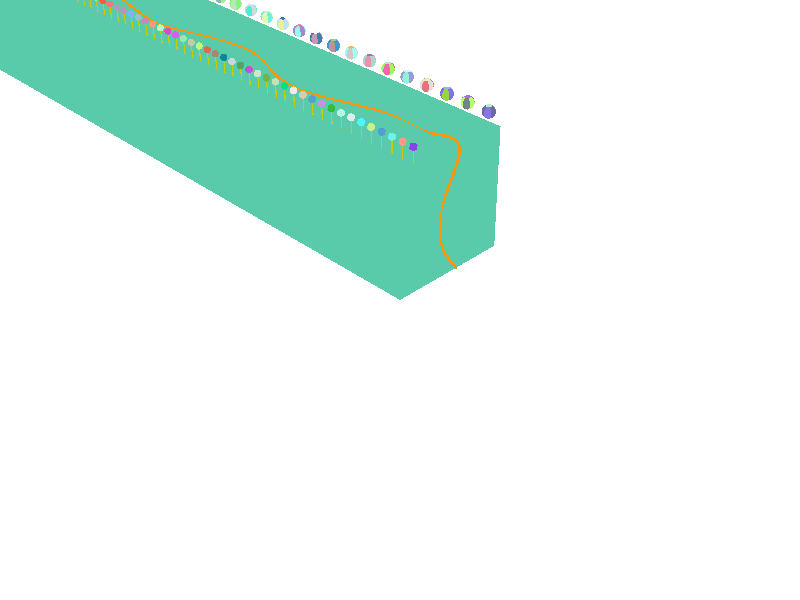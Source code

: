 #include "colors.inc"
#include "shapes.inc"
#include "shapes2.inc"
#include "consts.inc"
#include "glass.inc"
#include "textures.inc"

background { Black }

/** declarations: */

#declare BOX_HEIGHT = 40;
#declare BOX_WIDTH = 40;
#declare BOX_LENGTH = 500;

#declare STREET_WIDTH = 15;

#declare CONE_DISTANCE_TO_FLOOR = 1;
#declare CONE_HEIGHT = 4;

#declare AMBIENT_BORDER_DISTANCE = 3;

#declare CONE_NEIGHBOUR_DISTANCE = 4;
#declare BALL_NEIGHBOUR_DISTANCE = 8;


#declare BOX_COLOR = color rgb< 0.1, 0.6, 0.4>;


#declare CONE_1_LOC_START = <AMBIENT_BORDER_DISTANCE,BOX_HEIGHT + CONE_DISTANCE_TO_FLOOR,0.5>;
#declare CONE_1_LOC_END = <AMBIENT_BORDER_DISTANCE,BOX_HEIGHT + CONE_DISTANCE_TO_FLOOR + CONE_HEIGHT,0.5>;
#declare CONE_1_TOPPING_LOC_CENTER = <AMBIENT_BORDER_DISTANCE,46,0.5>;

//------ Randoms ---------------------
#declare Random_1 = seed (1432);
#declare Random_2 = seed (7242);
#declare Random_3 = seed (9912);
//------------------------------------

//------ Object declarations ---------
#declare Fancy_pillar = 
cone { CONE_1_LOC_START, 0.2, CONE_1_LOC_END, 0.15
        texture {
          pigment { color rgb< 0.5, 0.5, 0>*1.2 }
        } 
     }

#declare Fancy_pillar_top = object{
  Icosahedron
  pigment { Blue filter 0.8 }
  hollow
  interior{ ior Diamond_Ior } //Plexiglas_Ior
  finish { ambient rgb <0.4,0.2,0.5> }
  rotate <0,-90*clock, 0>
  translate CONE_1_TOPPING_LOC_CENTER
}

#declare Ball =
sphere{<0,0,0>,2
       texture{pigment{checker Blue, Orange}
              finish {ambient 0.15
                       diffuse 0.85
                       phong 1}
              }
        rotate<0, 30*clock, 0>
       }
//------------------------------------



camera {
  location <-200, 200, -200>
  look_at <0, 0, 0> 
  angle 36
}

light_source {
    <1000, 1000, 0> White
} 


plane { y , 0
    pigment {
        White
        //checker colour Black colour White
        //scale 5
    }
    finish {
        ambient 0.2
        diffuse 0.8
    }
}

box {
    <0, 0, 0> <BOX_WIDTH, BOX_HEIGHT, BOX_LENGTH>
    pigment { BOX_COLOR }
}

#declare Z_delay_cone = 0;     // start
#while (Z_delay_cone < BOX_LENGTH)
 object{Fancy_pillar translate <AMBIENT_BORDER_DISTANCE,0,0.5 + Z_delay_cone>}

 object{Fancy_pillar_top translate <AMBIENT_BORDER_DISTANCE,0,0.5 + Z_delay_cone>pigment{color rgb< rand(Random_1
), rand(Random_2), rand(Random_3)> }}

 #declare Z_delay_cone = Z_delay_cone + CONE_NEIGHBOUR_DISTANCE;  //next Nr

#end //

#declare Z_delay_ball = 0;     // start
#while (Z_delay_ball < BOX_LENGTH)
  object{Ball translate  <BOX_WIDTH - AMBIENT_BORDER_DISTANCE, BOX_HEIGHT + 5, 2 + Z_delay_ball> pigment{hexagon color rgb< rand(Random_1
), rand(Random_2), rand(Random_3)>, color rgb< rand(Random_1), rand(Random_2), rand(Random_3)>,
 color rgb< rand(Random_1), rand(Random_2), rand(Random_3)>}} 

 #declare Z_delay_ball = Z_delay_ball + BALL_NEIGHBOUR_DISTANCE;  //next Nr

#end //


#declare Wire_Radius = 0.4;// radius
#declare Street_x_Distortion = 3;
// spline:
#declare Ribbon_Spline =
spline { natural_spline
   -0.05, < (BOX_WIDTH / 2) + Street_x_Distortion,-5.0, 0.0>,
    0.00, < (BOX_WIDTH / 2) + Street_x_Distortion, 0.0, 0.0>, //start
    0.05, < (BOX_WIDTH / 2) - Street_x_Distortion, 10.0, 0.0>,
    0.10, < (BOX_WIDTH / 2) - Street_x_Distortion, 25.0, 0.0>,
    0.15, < (BOX_WIDTH / 2) + Street_x_Distortion, 40.0, 0.0>,
    0.20, < (BOX_WIDTH / 2) + Street_x_Distortion, 40.0, 12.0>,
    0.25, < (BOX_WIDTH / 2) + Street_x_Distortion, 40.0, 28.0>,
    0.30, < (BOX_WIDTH / 2) - Street_x_Distortion, 40.0, 50.0>,
    0.35, < (BOX_WIDTH / 2) - Street_x_Distortion, 40.0, 70.0>,
    0.40, < (BOX_WIDTH / 2) + Street_x_Distortion, 40.0, 92.0>,
    0.45, < (BOX_WIDTH / 2) - Street_x_Distortion, 40.0, 120.0>,
    0.50, < (BOX_WIDTH / 2) - Street_x_Distortion, 40.0, 142.0>, 
    0.55, < (BOX_WIDTH / 2) + Street_x_Distortion, 40.0, 190.0>,
    0.60, < (BOX_WIDTH / 2) - Street_x_Distortion, 40.0, 220.0>,
    0.65, < (BOX_WIDTH / 2) + Street_x_Distortion, 40.0, 232.0>,
    0.70, < (BOX_WIDTH / 2) + Street_x_Distortion, 40.0, 260.0>,
    0.75, < (BOX_WIDTH / 2) + Street_x_Distortion, 40.0, 280.0>,
    0.80, < (BOX_WIDTH / 2) - Street_x_Distortion, 40.0, 295.0>,
    0.85, < (BOX_WIDTH / 2) + Street_x_Distortion, 40.0, 300.0>,
    0.90, < (BOX_WIDTH / 2) - Street_x_Distortion, 40.0, 340.0>,
    0.95, < (BOX_WIDTH / 2) + Street_x_Distortion, 40.0, 370.0>,
    1.00, < (BOX_WIDTH / 2) - Street_x_Distortion, 40.0, 400.0> //end

} //-------------------------------
union{
  #local Nr = 0;     // start
  #local EndNr = 1;  // end
  #while (Nr <= EndNr)
    sphere{ <0,0,0>, Wire_Radius

      pigment{ color rgb<1,0.3,0>}
      translate  Ribbon_Spline(Nr)
    } // end of sphere
    #local Nr = Nr + 0.001;
    #declare Street_x_Distortion = Street_x_Distortion + 5;
  #end // -------- end of loop
 }





